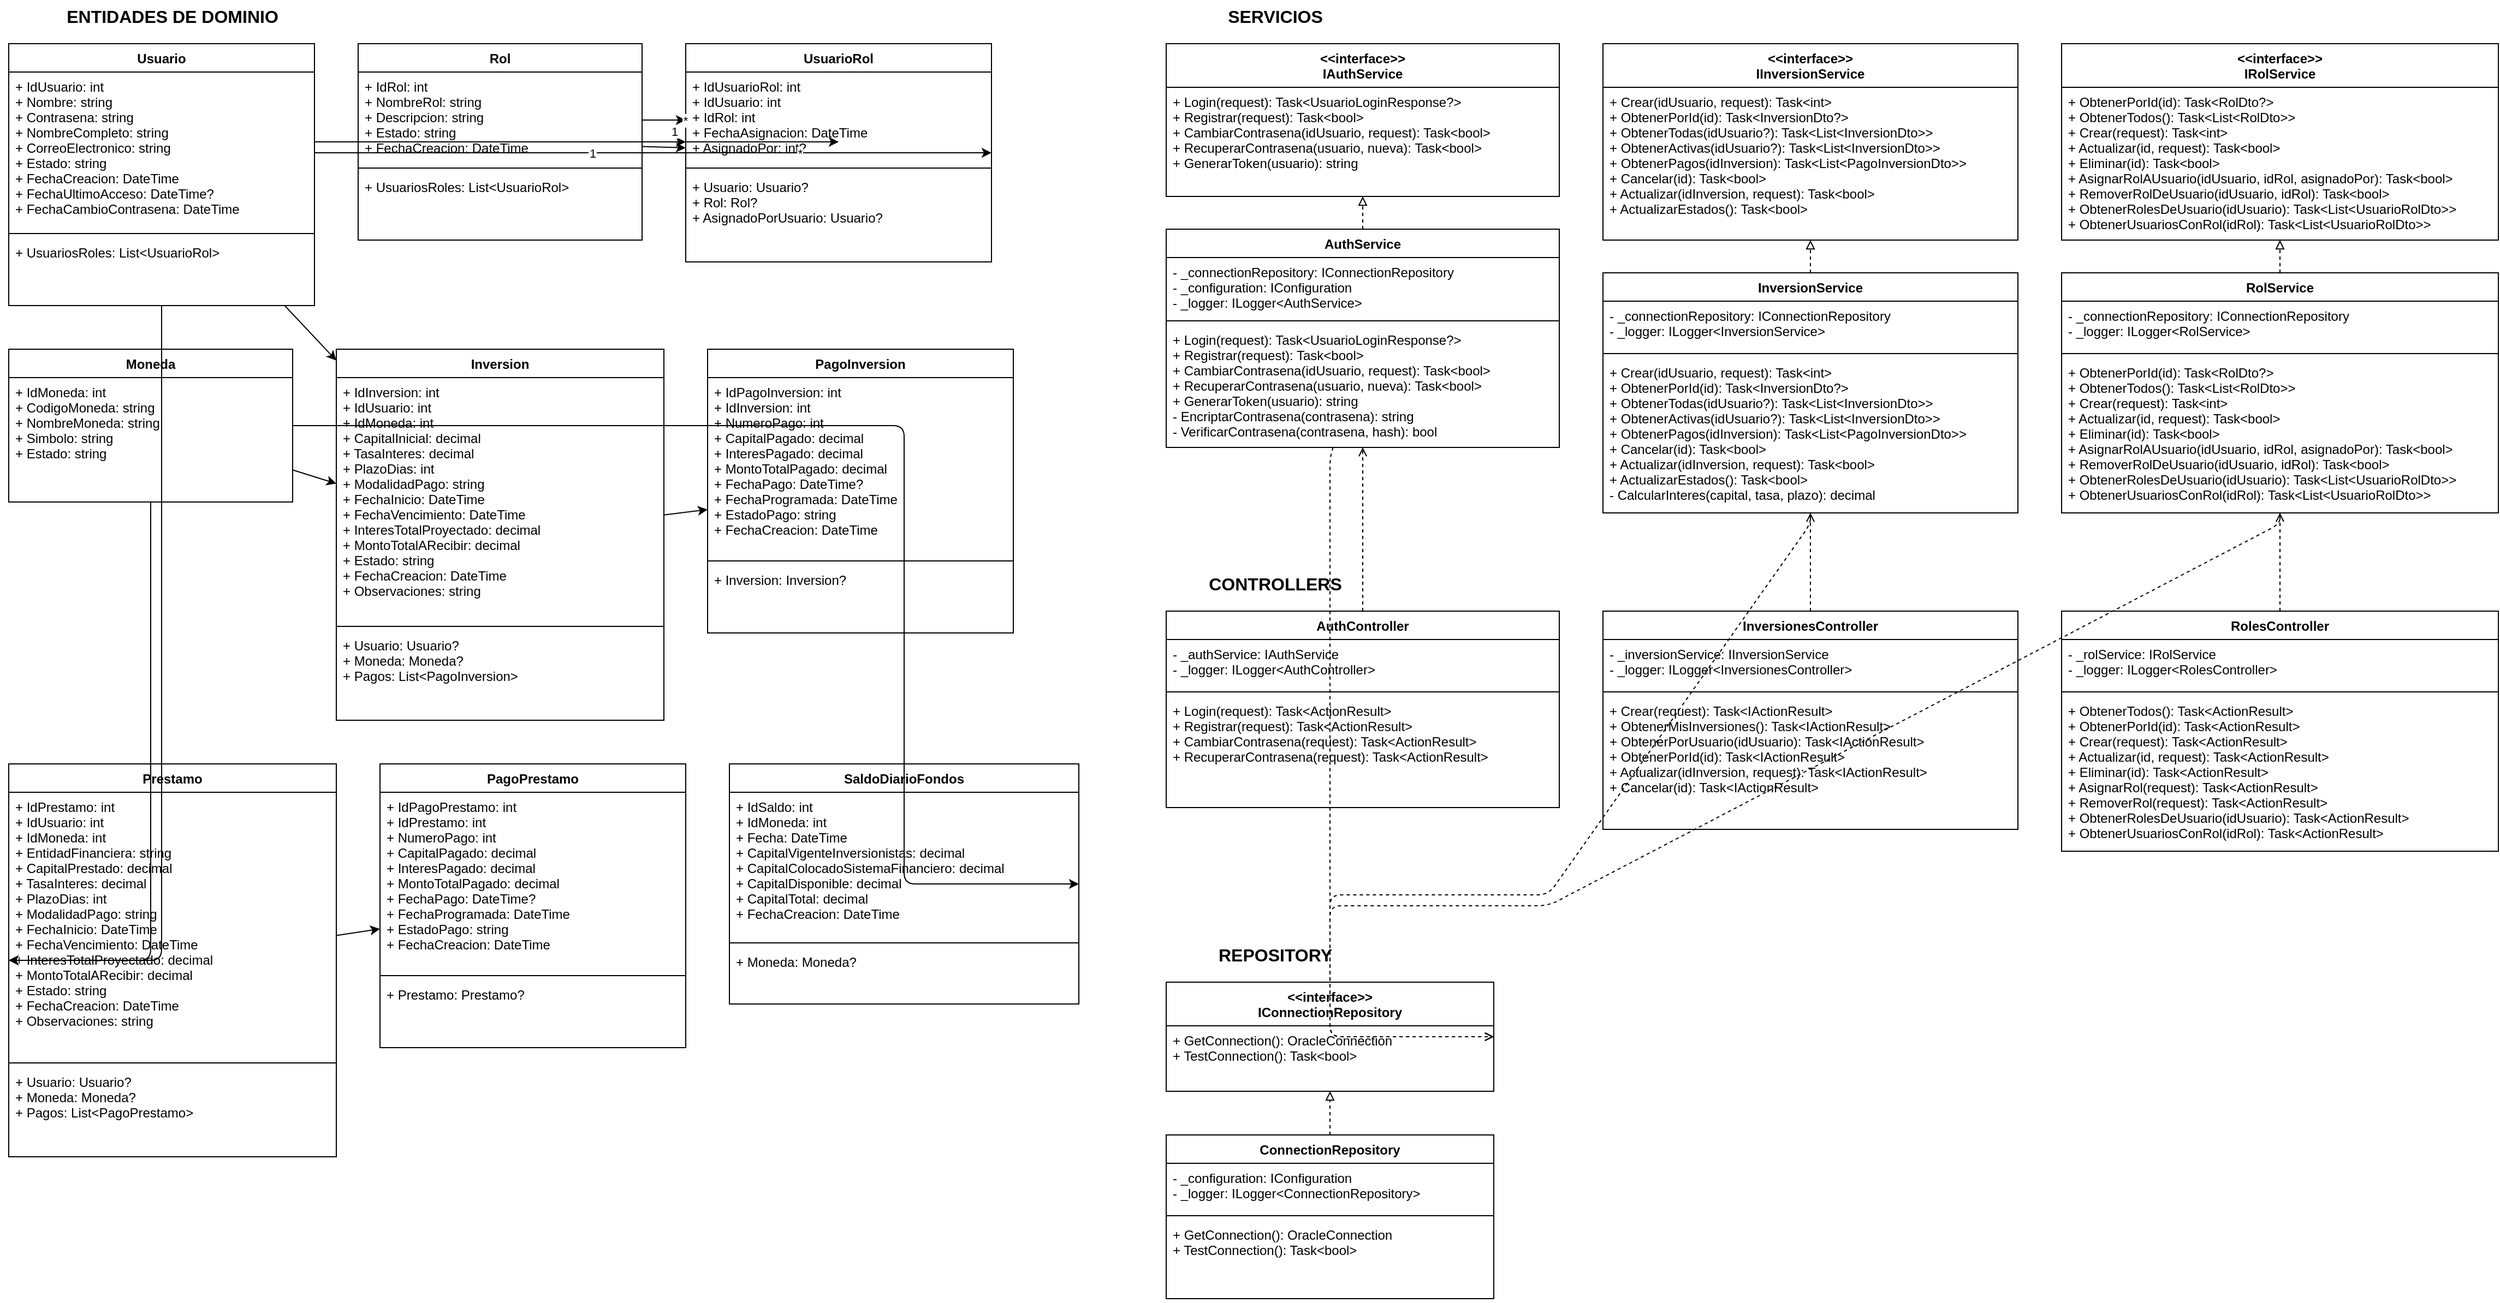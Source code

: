 <mxfile version="24.0.0">
  <diagram name="Diagrama de Clases - Backend Créditos" id="class-diagram">
    <mxGraphModel dx="2074" dy="1214" grid="1" gridSize="10" guides="1" tooltips="1" connect="1" arrows="1" fold="1" page="1" pageScale="1" pageWidth="3000" pageHeight="2000" math="0" shadow="0">
      <root>
        <mxCell id="0"/>
        <mxCell id="1" parent="0"/>

        <!-- ENTIDADES DE DOMINIO -->
        <mxCell id="entity-title" value="ENTIDADES DE DOMINIO" style="text;html=1;strokeColor=none;fillColor=none;align=center;verticalAlign=middle;whiteSpace=wrap;rounded=0;fontSize=16;fontStyle=1" vertex="1" parent="1">
          <mxGeometry x="40" y="40" width="300" height="30" as="geometry"/>
        </mxCell>

        <!-- Usuario -->
        <mxCell id="Usuario" value="Usuario" style="swimlane;fontStyle=1;align=center;verticalAlign=top;childLayout=stackLayout;horizontal=1;startSize=26;horizontalStack=0;resizeParent=1;resizeParentMax=0;resizeLast=0;collapsible=1;marginBottom=0;" vertex="1" parent="1">
          <mxGeometry x="40" y="80" width="280" height="240" as="geometry"/>
        </mxCell>
        <mxCell id="Usuario-attrs" value="+ IdUsuario: int&#xa;+ Nombre: string&#xa;+ Contrasena: string&#xa;+ NombreCompleto: string&#xa;+ CorreoElectronico: string&#xa;+ Estado: string&#xa;+ FechaCreacion: DateTime&#xa;+ FechaUltimoAcceso: DateTime?&#xa;+ FechaCambioContrasena: DateTime" style="text;strokeColor=none;fillColor=none;align=left;verticalAlign=top;spacingLeft=4;spacingRight=4;overflow=hidden;rotatable=0;points=[[0,0.5],[1,0.5]];portConstraint=eastwest;" vertex="1" parent="Usuario">
          <mxGeometry y="26" width="280" height="144" as="geometry"/>
        </mxCell>
        <mxCell id="Usuario-line" value="" style="line;strokeWidth=1;fillColor=none;align=left;verticalAlign=middle;spacingTop=-1;spacingLeft=3;spacingRight=3;rotatable=0;labelPosition=right;points=[];portConstraint=eastwest;" vertex="1" parent="Usuario">
          <mxGeometry y="170" width="280" height="8" as="geometry"/>
        </mxCell>
        <mxCell id="Usuario-nav" value="+ UsuariosRoles: List&lt;UsuarioRol&gt;" style="text;strokeColor=none;fillColor=none;align=left;verticalAlign=top;spacingLeft=4;spacingRight=4;overflow=hidden;rotatable=0;points=[[0,0.5],[1,0.5]];portConstraint=eastwest;" vertex="1" parent="Usuario">
          <mxGeometry y="178" width="280" height="62" as="geometry"/>
        </mxCell>

        <!-- Rol -->
        <mxCell id="Rol" value="Rol" style="swimlane;fontStyle=1;align=center;verticalAlign=top;childLayout=stackLayout;horizontal=1;startSize=26;horizontalStack=0;resizeParent=1;resizeParentMax=0;resizeLast=0;collapsible=1;marginBottom=0;" vertex="1" parent="1">
          <mxGeometry x="360" y="80" width="260" height="180" as="geometry"/>
        </mxCell>
        <mxCell id="Rol-attrs" value="+ IdRol: int&#xa;+ NombreRol: string&#xa;+ Descripcion: string&#xa;+ Estado: string&#xa;+ FechaCreacion: DateTime" style="text;strokeColor=none;fillColor=none;align=left;verticalAlign=top;spacingLeft=4;spacingRight=4;overflow=hidden;rotatable=0;points=[[0,0.5],[1,0.5]];portConstraint=eastwest;" vertex="1" parent="Rol">
          <mxGeometry y="26" width="260" height="84" as="geometry"/>
        </mxCell>
        <mxCell id="Rol-line" value="" style="line;strokeWidth=1;fillColor=none;align=left;verticalAlign=middle;spacingTop=-1;spacingLeft=3;spacingRight=3;rotatable=0;labelPosition=right;points=[];portConstraint=eastwest;" vertex="1" parent="Rol">
          <mxGeometry y="110" width="260" height="8" as="geometry"/>
        </mxCell>
        <mxCell id="Rol-nav" value="+ UsuariosRoles: List&lt;UsuarioRol&gt;" style="text;strokeColor=none;fillColor=none;align=left;verticalAlign=top;spacingLeft=4;spacingRight=4;overflow=hidden;rotatable=0;points=[[0,0.5],[1,0.5]];portConstraint=eastwest;" vertex="1" parent="Rol">
          <mxGeometry y="118" width="260" height="62" as="geometry"/>
        </mxCell>

        <!-- UsuarioRol -->
        <mxCell id="UsuarioRol" value="UsuarioRol" style="swimlane;fontStyle=1;align=center;verticalAlign=top;childLayout=stackLayout;horizontal=1;startSize=26;horizontalStack=0;resizeParent=1;resizeParentMax=0;resizeLast=0;collapsible=1;marginBottom=0;" vertex="1" parent="1">
          <mxGeometry x="660" y="80" width="280" height="200" as="geometry"/>
        </mxCell>
        <mxCell id="UsuarioRol-attrs" value="+ IdUsuarioRol: int&#xa;+ IdUsuario: int&#xa;+ IdRol: int&#xa;+ FechaAsignacion: DateTime&#xa;+ AsignadoPor: int?" style="text;strokeColor=none;fillColor=none;align=left;verticalAlign=top;spacingLeft=4;spacingRight=4;overflow=hidden;rotatable=0;points=[[0,0.5],[1,0.5]];portConstraint=eastwest;" vertex="1" parent="UsuarioRol">
          <mxGeometry y="26" width="280" height="84" as="geometry"/>
        </mxCell>
        <mxCell id="UsuarioRol-line" value="" style="line;strokeWidth=1;fillColor=none;align=left;verticalAlign=middle;spacingTop=-1;spacingLeft=3;spacingRight=3;rotatable=0;labelPosition=right;points=[];portConstraint=eastwest;" vertex="1" parent="UsuarioRol">
          <mxGeometry y="110" width="280" height="8" as="geometry"/>
        </mxCell>
        <mxCell id="UsuarioRol-nav" value="+ Usuario: Usuario?&#xa;+ Rol: Rol?&#xa;+ AsignadoPorUsuario: Usuario?" style="text;strokeColor=none;fillColor=none;align=left;verticalAlign=top;spacingLeft=4;spacingRight=4;overflow=hidden;rotatable=0;points=[[0,0.5],[1,0.5]];portConstraint=eastwest;" vertex="1" parent="UsuarioRol">
          <mxGeometry y="118" width="280" height="82" as="geometry"/>
        </mxCell>

        <!-- Moneda -->
        <mxCell id="Moneda" value="Moneda" style="swimlane;fontStyle=1;align=center;verticalAlign=top;childLayout=stackLayout;horizontal=1;startSize=26;horizontalStack=0;resizeParent=1;resizeParentMax=0;resizeLast=0;collapsible=1;marginBottom=0;" vertex="1" parent="1">
          <mxGeometry x="40" y="360" width="260" height="140" as="geometry"/>
        </mxCell>
        <mxCell id="Moneda-attrs" value="+ IdMoneda: int&#xa;+ CodigoMoneda: string&#xa;+ NombreMoneda: string&#xa;+ Simbolo: string&#xa;+ Estado: string" style="text;strokeColor=none;fillColor=none;align=left;verticalAlign=top;spacingLeft=4;spacingRight=4;overflow=hidden;rotatable=0;points=[[0,0.5],[1,0.5]];portConstraint=eastwest;" vertex="1" parent="Moneda">
          <mxGeometry y="26" width="260" height="114" as="geometry"/>
        </mxCell>

        <!-- Inversion -->
        <mxCell id="Inversion" value="Inversion" style="swimlane;fontStyle=1;align=center;verticalAlign=top;childLayout=stackLayout;horizontal=1;startSize=26;horizontalStack=0;resizeParent=1;resizeParentMax=0;resizeLast=0;collapsible=1;marginBottom=0;" vertex="1" parent="1">
          <mxGeometry x="340" y="360" width="300" height="340" as="geometry"/>
        </mxCell>
        <mxCell id="Inversion-attrs" value="+ IdInversion: int&#xa;+ IdUsuario: int&#xa;+ IdMoneda: int&#xa;+ CapitalInicial: decimal&#xa;+ TasaInteres: decimal&#xa;+ PlazoDias: int&#xa;+ ModalidadPago: string&#xa;+ FechaInicio: DateTime&#xa;+ FechaVencimiento: DateTime&#xa;+ InteresTotalProyectado: decimal&#xa;+ MontoTotalARecibir: decimal&#xa;+ Estado: string&#xa;+ FechaCreacion: DateTime&#xa;+ Observaciones: string" style="text;strokeColor=none;fillColor=none;align=left;verticalAlign=top;spacingLeft=4;spacingRight=4;overflow=hidden;rotatable=0;points=[[0,0.5],[1,0.5]];portConstraint=eastwest;" vertex="1" parent="Inversion">
          <mxGeometry y="26" width="300" height="224" as="geometry"/>
        </mxCell>
        <mxCell id="Inversion-line" value="" style="line;strokeWidth=1;fillColor=none;align=left;verticalAlign=middle;spacingTop=-1;spacingLeft=3;spacingRight=3;rotatable=0;labelPosition=right;points=[];portConstraint=eastwest;" vertex="1" parent="Inversion">
          <mxGeometry y="250" width="300" height="8" as="geometry"/>
        </mxCell>
        <mxCell id="Inversion-nav" value="+ Usuario: Usuario?&#xa;+ Moneda: Moneda?&#xa;+ Pagos: List&lt;PagoInversion&gt;" style="text;strokeColor=none;fillColor=none;align=left;verticalAlign=top;spacingLeft=4;spacingRight=4;overflow=hidden;rotatable=0;points=[[0,0.5],[1,0.5]];portConstraint=eastwest;" vertex="1" parent="Inversion">
          <mxGeometry y="258" width="300" height="82" as="geometry"/>
        </mxCell>

        <!-- PagoInversion -->
        <mxCell id="PagoInversion" value="PagoInversion" style="swimlane;fontStyle=1;align=center;verticalAlign=top;childLayout=stackLayout;horizontal=1;startSize=26;horizontalStack=0;resizeParent=1;resizeParentMax=0;resizeLast=0;collapsible=1;marginBottom=0;" vertex="1" parent="1">
          <mxGeometry x="680" y="360" width="280" height="260" as="geometry"/>
        </mxCell>
        <mxCell id="PagoInversion-attrs" value="+ IdPagoInversion: int&#xa;+ IdInversion: int&#xa;+ NumeroPago: int&#xa;+ CapitalPagado: decimal&#xa;+ InteresPagado: decimal&#xa;+ MontoTotalPagado: decimal&#xa;+ FechaPago: DateTime?&#xa;+ FechaProgramada: DateTime&#xa;+ EstadoPago: string&#xa;+ FechaCreacion: DateTime" style="text;strokeColor=none;fillColor=none;align=left;verticalAlign=top;spacingLeft=4;spacingRight=4;overflow=hidden;rotatable=0;points=[[0,0.5],[1,0.5]];portConstraint=eastwest;" vertex="1" parent="PagoInversion">
          <mxGeometry y="26" width="280" height="164" as="geometry"/>
        </mxCell>
        <mxCell id="PagoInversion-line" value="" style="line;strokeWidth=1;fillColor=none;align=left;verticalAlign=middle;spacingTop=-1;spacingLeft=3;spacingRight=3;rotatable=0;labelPosition=right;points=[];portConstraint=eastwest;" vertex="1" parent="PagoInversion">
          <mxGeometry y="190" width="280" height="8" as="geometry"/>
        </mxCell>
        <mxCell id="PagoInversion-nav" value="+ Inversion: Inversion?" style="text;strokeColor=none;fillColor=none;align=left;verticalAlign=top;spacingLeft=4;spacingRight=4;overflow=hidden;rotatable=0;points=[[0,0.5],[1,0.5]];portConstraint=eastwest;" vertex="1" parent="PagoInversion">
          <mxGeometry y="198" width="280" height="62" as="geometry"/>
        </mxCell>

        <!-- Prestamo -->
        <mxCell id="Prestamo" value="Prestamo" style="swimlane;fontStyle=1;align=center;verticalAlign=top;childLayout=stackLayout;horizontal=1;startSize=26;horizontalStack=0;resizeParent=1;resizeParentMax=0;resizeLast=0;collapsible=1;marginBottom=0;" vertex="1" parent="1">
          <mxGeometry x="40" y="740" width="300" height="360" as="geometry"/>
        </mxCell>
        <mxCell id="Prestamo-attrs" value="+ IdPrestamo: int&#xa;+ IdUsuario: int&#xa;+ IdMoneda: int&#xa;+ EntidadFinanciera: string&#xa;+ CapitalPrestado: decimal&#xa;+ TasaInteres: decimal&#xa;+ PlazoDias: int&#xa;+ ModalidadPago: string&#xa;+ FechaInicio: DateTime&#xa;+ FechaVencimiento: DateTime&#xa;+ InteresTotalProyectado: decimal&#xa;+ MontoTotalARecibir: decimal&#xa;+ Estado: string&#xa;+ FechaCreacion: DateTime&#xa;+ Observaciones: string" style="text;strokeColor=none;fillColor=none;align=left;verticalAlign=top;spacingLeft=4;spacingRight=4;overflow=hidden;rotatable=0;points=[[0,0.5],[1,0.5]];portConstraint=eastwest;" vertex="1" parent="Prestamo">
          <mxGeometry y="26" width="300" height="244" as="geometry"/>
        </mxCell>
        <mxCell id="Prestamo-line" value="" style="line;strokeWidth=1;fillColor=none;align=left;verticalAlign=middle;spacingTop=-1;spacingLeft=3;spacingRight=3;rotatable=0;labelPosition=right;points=[];portConstraint=eastwest;" vertex="1" parent="Prestamo">
          <mxGeometry y="270" width="300" height="8" as="geometry"/>
        </mxCell>
        <mxCell id="Prestamo-nav" value="+ Usuario: Usuario?&#xa;+ Moneda: Moneda?&#xa;+ Pagos: List&lt;PagoPrestamo&gt;" style="text;strokeColor=none;fillColor=none;align=left;verticalAlign=top;spacingLeft=4;spacingRight=4;overflow=hidden;rotatable=0;points=[[0,0.5],[1,0.5]];portConstraint=eastwest;" vertex="1" parent="Prestamo">
          <mxGeometry y="278" width="300" height="82" as="geometry"/>
        </mxCell>

        <!-- PagoPrestamo -->
        <mxCell id="PagoPrestamo" value="PagoPrestamo" style="swimlane;fontStyle=1;align=center;verticalAlign=top;childLayout=stackLayout;horizontal=1;startSize=26;horizontalStack=0;resizeParent=1;resizeParentMax=0;resizeLast=0;collapsible=1;marginBottom=0;" vertex="1" parent="1">
          <mxGeometry x="380" y="740" width="280" height="260" as="geometry"/>
        </mxCell>
        <mxCell id="PagoPrestamo-attrs" value="+ IdPagoPrestamo: int&#xa;+ IdPrestamo: int&#xa;+ NumeroPago: int&#xa;+ CapitalPagado: decimal&#xa;+ InteresPagado: decimal&#xa;+ MontoTotalPagado: decimal&#xa;+ FechaPago: DateTime?&#xa;+ FechaProgramada: DateTime&#xa;+ EstadoPago: string&#xa;+ FechaCreacion: DateTime" style="text;strokeColor=none;fillColor=none;align=left;verticalAlign=top;spacingLeft=4;spacingRight=4;overflow=hidden;rotatable=0;points=[[0,0.5],[1,0.5]];portConstraint=eastwest;" vertex="1" parent="PagoPrestamo">
          <mxGeometry y="26" width="280" height="164" as="geometry"/>
        </mxCell>
        <mxCell id="PagoPrestamo-line" value="" style="line;strokeWidth=1;fillColor=none;align=left;verticalAlign=middle;spacingTop=-1;spacingLeft=3;spacingRight=3;rotatable=0;labelPosition=right;points=[];portConstraint=eastwest;" vertex="1" parent="PagoPrestamo">
          <mxGeometry y="190" width="280" height="8" as="geometry"/>
        </mxCell>
        <mxCell id="PagoPrestamo-nav" value="+ Prestamo: Prestamo?" style="text;strokeColor=none;fillColor=none;align=left;verticalAlign=top;spacingLeft=4;spacingRight=4;overflow=hidden;rotatable=0;points=[[0,0.5],[1,0.5]];portConstraint=eastwest;" vertex="1" parent="PagoPrestamo">
          <mxGeometry y="198" width="280" height="62" as="geometry"/>
        </mxCell>

        <!-- SaldoDiarioFondos -->
        <mxCell id="SaldoDiarioFondos" value="SaldoDiarioFondos" style="swimlane;fontStyle=1;align=center;verticalAlign=top;childLayout=stackLayout;horizontal=1;startSize=26;horizontalStack=0;resizeParent=1;resizeParentMax=0;resizeLast=0;collapsible=1;marginBottom=0;" vertex="1" parent="1">
          <mxGeometry x="700" y="740" width="320" height="220" as="geometry"/>
        </mxCell>
        <mxCell id="SaldoDiarioFondos-attrs" value="+ IdSaldo: int&#xa;+ IdMoneda: int&#xa;+ Fecha: DateTime&#xa;+ CapitalVigenteInversionistas: decimal&#xa;+ CapitalColocadoSistemaFinanciero: decimal&#xa;+ CapitalDisponible: decimal&#xa;+ CapitalTotal: decimal&#xa;+ FechaCreacion: DateTime" style="text;strokeColor=none;fillColor=none;align=left;verticalAlign=top;spacingLeft=4;spacingRight=4;overflow=hidden;rotatable=0;points=[[0,0.5],[1,0.5]];portConstraint=eastwest;" vertex="1" parent="SaldoDiarioFondos">
          <mxGeometry y="26" width="320" height="134" as="geometry"/>
        </mxCell>
        <mxCell id="SaldoDiarioFondos-line" value="" style="line;strokeWidth=1;fillColor=none;align=left;verticalAlign=middle;spacingTop=-1;spacingLeft=3;spacingRight=3;rotatable=0;labelPosition=right;points=[];portConstraint=eastwest;" vertex="1" parent="SaldoDiarioFondos">
          <mxGeometry y="160" width="320" height="8" as="geometry"/>
        </mxCell>
        <mxCell id="SaldoDiarioFondos-nav" value="+ Moneda: Moneda?" style="text;strokeColor=none;fillColor=none;align=left;verticalAlign=top;spacingLeft=4;spacingRight=4;overflow=hidden;rotatable=0;points=[[0,0.5],[1,0.5]];portConstraint=eastwest;" vertex="1" parent="SaldoDiarioFondos">
          <mxGeometry y="168" width="320" height="52" as="geometry"/>
        </mxCell>

        <!-- SERVICIOS -->
        <mxCell id="services-title" value="SERVICIOS" style="text;html=1;strokeColor=none;fillColor=none;align=center;verticalAlign=middle;whiteSpace=wrap;rounded=0;fontSize=16;fontStyle=1" vertex="1" parent="1">
          <mxGeometry x="1100" y="40" width="200" height="30" as="geometry"/>
        </mxCell>

        <!-- IAuthService -->
        <mxCell id="IAuthService" value="&lt;&lt;interface&gt;&gt;&#xa;IAuthService" style="swimlane;fontStyle=1;align=center;verticalAlign=top;childLayout=stackLayout;horizontal=1;startSize=40;horizontalStack=0;resizeParent=1;resizeParentMax=0;resizeLast=0;collapsible=1;marginBottom=0;" vertex="1" parent="1">
          <mxGeometry x="1100" y="80" width="360" height="140" as="geometry"/>
        </mxCell>
        <mxCell id="IAuthService-methods" value="+ Login(request): Task&lt;UsuarioLoginResponse?&gt;&#xa;+ Registrar(request): Task&lt;bool&gt;&#xa;+ CambiarContrasena(idUsuario, request): Task&lt;bool&gt;&#xa;+ RecuperarContrasena(usuario, nueva): Task&lt;bool&gt;&#xa;+ GenerarToken(usuario): string" style="text;strokeColor=none;fillColor=none;align=left;verticalAlign=top;spacingLeft=4;spacingRight=4;overflow=hidden;rotatable=0;points=[[0,0.5],[1,0.5]];portConstraint=eastwest;" vertex="1" parent="IAuthService">
          <mxGeometry y="40" width="360" height="100" as="geometry"/>
        </mxCell>

        <!-- AuthService -->
        <mxCell id="AuthService" value="AuthService" style="swimlane;fontStyle=1;align=center;verticalAlign=top;childLayout=stackLayout;horizontal=1;startSize=26;horizontalStack=0;resizeParent=1;resizeParentMax=0;resizeLast=0;collapsible=1;marginBottom=0;" vertex="1" parent="1">
          <mxGeometry x="1100" y="250" width="360" height="200" as="geometry"/>
        </mxCell>
        <mxCell id="AuthService-fields" value="- _connectionRepository: IConnectionRepository&#xa;- _configuration: IConfiguration&#xa;- _logger: ILogger&lt;AuthService&gt;" style="text;strokeColor=none;fillColor=none;align=left;verticalAlign=top;spacingLeft=4;spacingRight=4;overflow=hidden;rotatable=0;points=[[0,0.5],[1,0.5]];portConstraint=eastwest;" vertex="1" parent="AuthService">
          <mxGeometry y="26" width="360" height="54" as="geometry"/>
        </mxCell>
        <mxCell id="AuthService-line" value="" style="line;strokeWidth=1;fillColor=none;align=left;verticalAlign=middle;spacingTop=-1;spacingLeft=3;spacingRight=3;rotatable=0;labelPosition=right;points=[];portConstraint=eastwest;" vertex="1" parent="AuthService">
          <mxGeometry y="80" width="360" height="8" as="geometry"/>
        </mxCell>
        <mxCell id="AuthService-methods" value="+ Login(request): Task&lt;UsuarioLoginResponse?&gt;&#xa;+ Registrar(request): Task&lt;bool&gt;&#xa;+ CambiarContrasena(idUsuario, request): Task&lt;bool&gt;&#xa;+ RecuperarContrasena(usuario, nueva): Task&lt;bool&gt;&#xa;+ GenerarToken(usuario): string&#xa;- EncriptarContrasena(contrasena): string&#xa;- VerificarContrasena(contrasena, hash): bool" style="text;strokeColor=none;fillColor=none;align=left;verticalAlign=top;spacingLeft=4;spacingRight=4;overflow=hidden;rotatable=0;points=[[0,0.5],[1,0.5]];portConstraint=eastwest;" vertex="1" parent="AuthService">
          <mxGeometry y="88" width="360" height="112" as="geometry"/>
        </mxCell>

        <!-- IInversionService -->
        <mxCell id="IInversionService" value="&lt;&lt;interface&gt;&gt;&#xa;IInversionService" style="swimlane;fontStyle=1;align=center;verticalAlign=top;childLayout=stackLayout;horizontal=1;startSize=40;horizontalStack=0;resizeParent=1;resizeParentMax=0;resizeLast=0;collapsible=1;marginBottom=0;" vertex="1" parent="1">
          <mxGeometry x="1500" y="80" width="380" height="180" as="geometry"/>
        </mxCell>
        <mxCell id="IInversionService-methods" value="+ Crear(idUsuario, request): Task&lt;int&gt;&#xa;+ ObtenerPorId(id): Task&lt;InversionDto?&gt;&#xa;+ ObtenerTodas(idUsuario?): Task&lt;List&lt;InversionDto&gt;&gt;&#xa;+ ObtenerActivas(idUsuario?): Task&lt;List&lt;InversionDto&gt;&gt;&#xa;+ ObtenerPagos(idInversion): Task&lt;List&lt;PagoInversionDto&gt;&gt;&#xa;+ Cancelar(id): Task&lt;bool&gt;&#xa;+ Actualizar(idInversion, request): Task&lt;bool&gt;&#xa;+ ActualizarEstados(): Task&lt;bool&gt;" style="text;strokeColor=none;fillColor=none;align=left;verticalAlign=top;spacingLeft=4;spacingRight=4;overflow=hidden;rotatable=0;points=[[0,0.5],[1,0.5]];portConstraint=eastwest;" vertex="1" parent="IInversionService">
          <mxGeometry y="40" width="380" height="140" as="geometry"/>
        </mxCell>

        <!-- InversionService -->
        <mxCell id="InversionService" value="InversionService" style="swimlane;fontStyle=1;align=center;verticalAlign=top;childLayout=stackLayout;horizontal=1;startSize=26;horizontalStack=0;resizeParent=1;resizeParentMax=0;resizeLast=0;collapsible=1;marginBottom=0;" vertex="1" parent="1">
          <mxGeometry x="1500" y="290" width="380" height="220" as="geometry"/>
        </mxCell>
        <mxCell id="InversionService-fields" value="- _connectionRepository: IConnectionRepository&#xa;- _logger: ILogger&lt;InversionService&gt;" style="text;strokeColor=none;fillColor=none;align=left;verticalAlign=top;spacingLeft=4;spacingRight=4;overflow=hidden;rotatable=0;points=[[0,0.5],[1,0.5]];portConstraint=eastwest;" vertex="1" parent="InversionService">
          <mxGeometry y="26" width="380" height="44" as="geometry"/>
        </mxCell>
        <mxCell id="InversionService-line" value="" style="line;strokeWidth=1;fillColor=none;align=left;verticalAlign=middle;spacingTop=-1;spacingLeft=3;spacingRight=3;rotatable=0;labelPosition=right;points=[];portConstraint=eastwest;" vertex="1" parent="InversionService">
          <mxGeometry y="70" width="380" height="8" as="geometry"/>
        </mxCell>
        <mxCell id="InversionService-methods" value="+ Crear(idUsuario, request): Task&lt;int&gt;&#xa;+ ObtenerPorId(id): Task&lt;InversionDto?&gt;&#xa;+ ObtenerTodas(idUsuario?): Task&lt;List&lt;InversionDto&gt;&gt;&#xa;+ ObtenerActivas(idUsuario?): Task&lt;List&lt;InversionDto&gt;&gt;&#xa;+ ObtenerPagos(idInversion): Task&lt;List&lt;PagoInversionDto&gt;&gt;&#xa;+ Cancelar(id): Task&lt;bool&gt;&#xa;+ Actualizar(idInversion, request): Task&lt;bool&gt;&#xa;+ ActualizarEstados(): Task&lt;bool&gt;&#xa;- CalcularInteres(capital, tasa, plazo): decimal" style="text;strokeColor=none;fillColor=none;align=left;verticalAlign=top;spacingLeft=4;spacingRight=4;overflow=hidden;rotatable=0;points=[[0,0.5],[1,0.5]];portConstraint=eastwest;" vertex="1" parent="InversionService">
          <mxGeometry y="78" width="380" height="142" as="geometry"/>
        </mxCell>

        <!-- IRolService -->
        <mxCell id="IRolService" value="&lt;&lt;interface&gt;&gt;&#xa;IRolService" style="swimlane;fontStyle=1;align=center;verticalAlign=top;childLayout=stackLayout;horizontal=1;startSize=40;horizontalStack=0;resizeParent=1;resizeParentMax=0;resizeLast=0;collapsible=1;marginBottom=0;" vertex="1" parent="1">
          <mxGeometry x="1920" y="80" width="400" height="180" as="geometry"/>
        </mxCell>
        <mxCell id="IRolService-methods" value="+ ObtenerPorId(id): Task&lt;RolDto?&gt;&#xa;+ ObtenerTodos(): Task&lt;List&lt;RolDto&gt;&gt;&#xa;+ Crear(request): Task&lt;int&gt;&#xa;+ Actualizar(id, request): Task&lt;bool&gt;&#xa;+ Eliminar(id): Task&lt;bool&gt;&#xa;+ AsignarRolAUsuario(idUsuario, idRol, asignadoPor): Task&lt;bool&gt;&#xa;+ RemoverRolDeUsuario(idUsuario, idRol): Task&lt;bool&gt;&#xa;+ ObtenerRolesDeUsuario(idUsuario): Task&lt;List&lt;UsuarioRolDto&gt;&gt;&#xa;+ ObtenerUsuariosConRol(idRol): Task&lt;List&lt;UsuarioRolDto&gt;&gt;" style="text;strokeColor=none;fillColor=none;align=left;verticalAlign=top;spacingLeft=4;spacingRight=4;overflow=hidden;rotatable=0;points=[[0,0.5],[1,0.5]];portConstraint=eastwest;" vertex="1" parent="IRolService">
          <mxGeometry y="40" width="400" height="140" as="geometry"/>
        </mxCell>

        <!-- RolService -->
        <mxCell id="RolService" value="RolService" style="swimlane;fontStyle=1;align=center;verticalAlign=top;childLayout=stackLayout;horizontal=1;startSize=26;horizontalStack=0;resizeParent=1;resizeParentMax=0;resizeLast=0;collapsible=1;marginBottom=0;" vertex="1" parent="1">
          <mxGeometry x="1920" y="290" width="400" height="220" as="geometry"/>
        </mxCell>
        <mxCell id="RolService-fields" value="- _connectionRepository: IConnectionRepository&#xa;- _logger: ILogger&lt;RolService&gt;" style="text;strokeColor=none;fillColor=none;align=left;verticalAlign=top;spacingLeft=4;spacingRight=4;overflow=hidden;rotatable=0;points=[[0,0.5],[1,0.5]];portConstraint=eastwest;" vertex="1" parent="RolService">
          <mxGeometry y="26" width="400" height="44" as="geometry"/>
        </mxCell>
        <mxCell id="RolService-line" value="" style="line;strokeWidth=1;fillColor=none;align=left;verticalAlign=middle;spacingTop=-1;spacingLeft=3;spacingRight=3;rotatable=0;labelPosition=right;points=[];portConstraint=eastwest;" vertex="1" parent="RolService">
          <mxGeometry y="70" width="400" height="8" as="geometry"/>
        </mxCell>
        <mxCell id="RolService-methods" value="+ ObtenerPorId(id): Task&lt;RolDto?&gt;&#xa;+ ObtenerTodos(): Task&lt;List&lt;RolDto&gt;&gt;&#xa;+ Crear(request): Task&lt;int&gt;&#xa;+ Actualizar(id, request): Task&lt;bool&gt;&#xa;+ Eliminar(id): Task&lt;bool&gt;&#xa;+ AsignarRolAUsuario(idUsuario, idRol, asignadoPor): Task&lt;bool&gt;&#xa;+ RemoverRolDeUsuario(idUsuario, idRol): Task&lt;bool&gt;&#xa;+ ObtenerRolesDeUsuario(idUsuario): Task&lt;List&lt;UsuarioRolDto&gt;&gt;&#xa;+ ObtenerUsuariosConRol(idRol): Task&lt;List&lt;UsuarioRolDto&gt;&gt;" style="text;strokeColor=none;fillColor=none;align=left;verticalAlign=top;spacingLeft=4;spacingRight=4;overflow=hidden;rotatable=0;points=[[0,0.5],[1,0.5]];portConstraint=eastwest;" vertex="1" parent="RolService">
          <mxGeometry y="78" width="400" height="142" as="geometry"/>
        </mxCell>

        <!-- CONTROLLERS -->
        <mxCell id="controllers-title" value="CONTROLLERS" style="text;html=1;strokeColor=none;fillColor=none;align=center;verticalAlign=middle;whiteSpace=wrap;rounded=0;fontSize=16;fontStyle=1" vertex="1" parent="1">
          <mxGeometry x="1100" y="560" width="200" height="30" as="geometry"/>
        </mxCell>

        <!-- AuthController -->
        <mxCell id="AuthController" value="AuthController" style="swimlane;fontStyle=1;align=center;verticalAlign=top;childLayout=stackLayout;horizontal=1;startSize=26;horizontalStack=0;resizeParent=1;resizeParentMax=0;resizeLast=0;collapsible=1;marginBottom=0;" vertex="1" parent="1">
          <mxGeometry x="1100" y="600" width="360" height="180" as="geometry"/>
        </mxCell>
        <mxCell id="AuthController-fields" value="- _authService: IAuthService&#xa;- _logger: ILogger&lt;AuthController&gt;" style="text;strokeColor=none;fillColor=none;align=left;verticalAlign=top;spacingLeft=4;spacingRight=4;overflow=hidden;rotatable=0;points=[[0,0.5],[1,0.5]];portConstraint=eastwest;" vertex="1" parent="AuthController">
          <mxGeometry y="26" width="360" height="44" as="geometry"/>
        </mxCell>
        <mxCell id="AuthController-line" value="" style="line;strokeWidth=1;fillColor=none;align=left;verticalAlign=middle;spacingTop=-1;spacingLeft=3;spacingRight=3;rotatable=0;labelPosition=right;points=[];portConstraint=eastwest;" vertex="1" parent="AuthController">
          <mxGeometry y="70" width="360" height="8" as="geometry"/>
        </mxCell>
        <mxCell id="AuthController-methods" value="+ Login(request): Task&lt;ActionResult&gt;&#xa;+ Registrar(request): Task&lt;ActionResult&gt;&#xa;+ CambiarContrasena(request): Task&lt;ActionResult&gt;&#xa;+ RecuperarContrasena(request): Task&lt;ActionResult&gt;" style="text;strokeColor=none;fillColor=none;align=left;verticalAlign=top;spacingLeft=4;spacingRight=4;overflow=hidden;rotatable=0;points=[[0,0.5],[1,0.5]];portConstraint=eastwest;" vertex="1" parent="AuthController">
          <mxGeometry y="78" width="360" height="102" as="geometry"/>
        </mxCell>

        <!-- InversionesController -->
        <mxCell id="InversionesController" value="InversionesController" style="swimlane;fontStyle=1;align=center;verticalAlign=top;childLayout=stackLayout;horizontal=1;startSize=26;horizontalStack=0;resizeParent=1;resizeParentMax=0;resizeLast=0;collapsible=1;marginBottom=0;" vertex="1" parent="1">
          <mxGeometry x="1500" y="600" width="380" height="200" as="geometry"/>
        </mxCell>
        <mxCell id="InversionesController-fields" value="- _inversionService: IInversionService&#xa;- _logger: ILogger&lt;InversionesController&gt;" style="text;strokeColor=none;fillColor=none;align=left;verticalAlign=top;spacingLeft=4;spacingRight=4;overflow=hidden;rotatable=0;points=[[0,0.5],[1,0.5]];portConstraint=eastwest;" vertex="1" parent="InversionesController">
          <mxGeometry y="26" width="380" height="44" as="geometry"/>
        </mxCell>
        <mxCell id="InversionesController-line" value="" style="line;strokeWidth=1;fillColor=none;align=left;verticalAlign=middle;spacingTop=-1;spacingLeft=3;spacingRight=3;rotatable=0;labelPosition=right;points=[];portConstraint=eastwest;" vertex="1" parent="InversionesController">
          <mxGeometry y="70" width="380" height="8" as="geometry"/>
        </mxCell>
        <mxCell id="InversionesController-methods" value="+ Crear(request): Task&lt;IActionResult&gt;&#xa;+ ObtenerMisInversiones(): Task&lt;IActionResult&gt;&#xa;+ ObtenerPorUsuario(idUsuario): Task&lt;IActionResult&gt;&#xa;+ ObtenerPorId(id): Task&lt;IActionResult&gt;&#xa;+ Actualizar(idInversion, request): Task&lt;IActionResult&gt;&#xa;+ Cancelar(id): Task&lt;IActionResult&gt;" style="text;strokeColor=none;fillColor=none;align=left;verticalAlign=top;spacingLeft=4;spacingRight=4;overflow=hidden;rotatable=0;points=[[0,0.5],[1,0.5]];portConstraint=eastwest;" vertex="1" parent="InversionesController">
          <mxGeometry y="78" width="380" height="122" as="geometry"/>
        </mxCell>

        <!-- RolesController -->
        <mxCell id="RolesController" value="RolesController" style="swimlane;fontStyle=1;align=center;verticalAlign=top;childLayout=stackLayout;horizontal=1;startSize=26;horizontalStack=0;resizeParent=1;resizeParentMax=0;resizeLast=0;collapsible=1;marginBottom=0;" vertex="1" parent="1">
          <mxGeometry x="1920" y="600" width="400" height="220" as="geometry"/>
        </mxCell>
        <mxCell id="RolesController-fields" value="- _rolService: IRolService&#xa;- _logger: ILogger&lt;RolesController&gt;" style="text;strokeColor=none;fillColor=none;align=left;verticalAlign=top;spacingLeft=4;spacingRight=4;overflow=hidden;rotatable=0;points=[[0,0.5],[1,0.5]];portConstraint=eastwest;" vertex="1" parent="RolesController">
          <mxGeometry y="26" width="400" height="44" as="geometry"/>
        </mxCell>
        <mxCell id="RolesController-line" value="" style="line;strokeWidth=1;fillColor=none;align=left;verticalAlign=middle;spacingTop=-1;spacingLeft=3;spacingRight=3;rotatable=0;labelPosition=right;points=[];portConstraint=eastwest;" vertex="1" parent="RolesController">
          <mxGeometry y="70" width="400" height="8" as="geometry"/>
        </mxCell>
        <mxCell id="RolesController-methods" value="+ ObtenerTodos(): Task&lt;ActionResult&gt;&#xa;+ ObtenerPorId(id): Task&lt;ActionResult&gt;&#xa;+ Crear(request): Task&lt;ActionResult&gt;&#xa;+ Actualizar(id, request): Task&lt;ActionResult&gt;&#xa;+ Eliminar(id): Task&lt;ActionResult&gt;&#xa;+ AsignarRol(request): Task&lt;ActionResult&gt;&#xa;+ RemoverRol(request): Task&lt;ActionResult&gt;&#xa;+ ObtenerRolesDeUsuario(idUsuario): Task&lt;ActionResult&gt;&#xa;+ ObtenerUsuariosConRol(idRol): Task&lt;ActionResult&gt;" style="text;strokeColor=none;fillColor=none;align=left;verticalAlign=top;spacingLeft=4;spacingRight=4;overflow=hidden;rotatable=0;points=[[0,0.5],[1,0.5]];portConstraint=eastwest;" vertex="1" parent="RolesController">
          <mxGeometry y="78" width="400" height="142" as="geometry"/>
        </mxCell>

        <!-- REPOSITORY -->
        <mxCell id="repository-title" value="REPOSITORY" style="text;html=1;strokeColor=none;fillColor=none;align=center;verticalAlign=middle;whiteSpace=wrap;rounded=0;fontSize=16;fontStyle=1" vertex="1" parent="1">
          <mxGeometry x="1100" y="900" width="200" height="30" as="geometry"/>
        </mxCell>

        <!-- IConnectionRepository -->
        <mxCell id="IConnectionRepository" value="&lt;&lt;interface&gt;&gt;&#xa;IConnectionRepository" style="swimlane;fontStyle=1;align=center;verticalAlign=top;childLayout=stackLayout;horizontal=1;startSize=40;horizontalStack=0;resizeParent=1;resizeParentMax=0;resizeLast=0;collapsible=1;marginBottom=0;" vertex="1" parent="1">
          <mxGeometry x="1100" y="940" width="300" height="100" as="geometry"/>
        </mxCell>
        <mxCell id="IConnectionRepository-methods" value="+ GetConnection(): OracleConnection&#xa;+ TestConnection(): Task&lt;bool&gt;" style="text;strokeColor=none;fillColor=none;align=left;verticalAlign=top;spacingLeft=4;spacingRight=4;overflow=hidden;rotatable=0;points=[[0,0.5],[1,0.5]];portConstraint=eastwest;" vertex="1" parent="IConnectionRepository">
          <mxGeometry y="40" width="300" height="60" as="geometry"/>
        </mxCell>

        <!-- ConnectionRepository -->
        <mxCell id="ConnectionRepository" value="ConnectionRepository" style="swimlane;fontStyle=1;align=center;verticalAlign=top;childLayout=stackLayout;horizontal=1;startSize=26;horizontalStack=0;resizeParent=1;resizeParentMax=0;resizeLast=0;collapsible=1;marginBottom=0;" vertex="1" parent="1">
          <mxGeometry x="1100" y="1080" width="300" height="150" as="geometry"/>
        </mxCell>
        <mxCell id="ConnectionRepository-fields" value="- _configuration: IConfiguration&#xa;- _logger: ILogger&lt;ConnectionRepository&gt;" style="text;strokeColor=none;fillColor=none;align=left;verticalAlign=top;spacingLeft=4;spacingRight=4;overflow=hidden;rotatable=0;points=[[0,0.5],[1,0.5]];portConstraint=eastwest;" vertex="1" parent="ConnectionRepository">
          <mxGeometry y="26" width="300" height="44" as="geometry"/>
        </mxCell>
        <mxCell id="ConnectionRepository-line" value="" style="line;strokeWidth=1;fillColor=none;align=left;verticalAlign=middle;spacingTop=-1;spacingLeft=3;spacingRight=3;rotatable=0;labelPosition=right;points=[];portConstraint=eastwest;" vertex="1" parent="ConnectionRepository">
          <mxGeometry y="70" width="300" height="8" as="geometry"/>
        </mxCell>
        <mxCell id="ConnectionRepository-methods" value="+ GetConnection(): OracleConnection&#xa;+ TestConnection(): Task&lt;bool&gt;" style="text;strokeColor=none;fillColor=none;align=left;verticalAlign=top;spacingLeft=4;spacingRight=4;overflow=hidden;rotatable=0;points=[[0,0.5],[1,0.5]];portConstraint=eastwest;" vertex="1" parent="ConnectionRepository">
          <mxGeometry y="78" width="300" height="72" as="geometry"/>
        </mxCell>

        <!-- RELATIONSHIPS -->

        <!-- Usuario - UsuarioRol -->
        <mxCell id="rel-usuario-usuariorol" edge="1" parent="1" source="Usuario" target="UsuarioRol">
          <mxGeometry relative="1" as="geometry">
            <Array as="points">
              <mxPoint x="320" y="180"/>
              <mxPoint x="800" y="180"/>
            </Array>
          </mxGeometry>
        </mxCell>
        <mxCell id="rel-usuario-usuariorol-label" value="1" edge="1" parent="1">
          <mxGeometry x="0.5" y="-10" relative="1" as="geometry">
            <mxPoint x="320" y="170" as="sourcePoint"/>
            <mxPoint x="660" y="170" as="targetPoint"/>
            <mxPoint as="offset"/>
          </mxGeometry>
        </mxCell>
        <mxCell id="rel-usuario-usuariorol-label2" value="*" edge="1" parent="1">
          <mxGeometry x="0.5" y="-10" relative="1" as="geometry">
            <mxPoint x="660" y="170" as="sourcePoint"/>
            <mxPoint x="800" y="170" as="targetPoint"/>
            <mxPoint as="offset"/>
          </mxGeometry>
        </mxCell>

        <!-- Rol - UsuarioRol -->
        <mxCell id="rel-rol-usuariorol" edge="1" parent="1" source="Rol" target="UsuarioRol">
          <mxGeometry relative="1" as="geometry">
            <Array as="points"/>
          </mxGeometry>
        </mxCell>
        <mxCell id="rel-rol-usuariorol-label" value="1" edge="1" parent="1">
          <mxGeometry x="0.5" y="-10" relative="1" as="geometry">
            <mxPoint x="620" y="150" as="sourcePoint"/>
            <mxPoint x="660" y="150" as="targetPoint"/>
            <mxPoint as="offset"/>
          </mxGeometry>
        </mxCell>
        <mxCell id="rel-rol-usuariorol-label2" value="*" edge="1" parent="1">
          <mxGeometry x="0.5" y="-10" relative="1" as="geometry">
            <mxPoint x="660" y="150" as="sourcePoint"/>
            <mxPoint x="660" y="150" as="targetPoint"/>
            <mxPoint as="offset"/>
          </mxGeometry>
        </mxCell>

        <!-- Usuario - Inversion -->
        <mxCell id="rel-usuario-inversion" edge="1" parent="1" source="Usuario" target="Inversion">
          <mxGeometry relative="1" as="geometry"/>
        </mxCell>

        <!-- Moneda - Inversion -->
        <mxCell id="rel-moneda-inversion" edge="1" parent="1" source="Moneda" target="Inversion">
          <mxGeometry relative="1" as="geometry"/>
        </mxCell>

        <!-- Inversion - PagoInversion -->
        <mxCell id="rel-inversion-pagoinversion" edge="1" parent="1" source="Inversion" target="PagoInversion">
          <mxGeometry relative="1" as="geometry"/>
        </mxCell>

        <!-- Usuario - Prestamo -->
        <mxCell id="rel-usuario-prestamo" edge="1" parent="1" source="Usuario" target="Prestamo">
          <mxGeometry relative="1" as="geometry">
            <Array as="points">
              <mxPoint x="180" y="330"/>
              <mxPoint x="180" y="920"/>
            </Array>
          </mxGeometry>
        </mxCell>

        <!-- Moneda - Prestamo -->
        <mxCell id="rel-moneda-prestamo" edge="1" parent="1" source="Moneda" target="Prestamo">
          <mxGeometry relative="1" as="geometry">
            <Array as="points">
              <mxPoint x="170" y="510"/>
              <mxPoint x="170" y="920"/>
            </Array>
          </mxGeometry>
        </mxCell>

        <!-- Prestamo - PagoPrestamo -->
        <mxCell id="rel-prestamo-pagoprestamo" edge="1" parent="1" source="Prestamo" target="PagoPrestamo">
          <mxGeometry relative="1" as="geometry"/>
        </mxCell>

        <!-- Moneda - SaldoDiarioFondos -->
        <mxCell id="rel-moneda-saldo" edge="1" parent="1" source="Moneda" target="SaldoDiarioFondos">
          <mxGeometry relative="1" as="geometry">
            <Array as="points">
              <mxPoint x="300" y="430"/>
              <mxPoint x="860" y="430"/>
              <mxPoint x="860" y="850"/>
            </Array>
          </mxGeometry>
        </mxCell>

        <!-- AuthService implements IAuthService -->
        <mxCell id="rel-authservice-iauthservice" edge="1" parent="1" source="AuthService" target="IAuthService" style="dashed=1;endArrow=block;endFill=0;">
          <mxGeometry relative="1" as="geometry"/>
        </mxCell>

        <!-- InversionService implements IInversionService -->
        <mxCell id="rel-inversionservice-iinversionservice" edge="1" parent="1" source="InversionService" target="IInversionService" style="dashed=1;endArrow=block;endFill=0;">
          <mxGeometry relative="1" as="geometry"/>
        </mxCell>

        <!-- RolService implements IRolService -->
        <mxCell id="rel-rolservice-irolservice" edge="1" parent="1" source="RolService" target="IRolService" style="dashed=1;endArrow=block;endFill=0;">
          <mxGeometry relative="1" as="geometry"/>
        </mxCell>

        <!-- AuthController uses AuthService -->
        <mxCell id="rel-authcontroller-authservice" edge="1" parent="1" source="AuthController" target="AuthService" style="dashed=1;endArrow=open;">
          <mxGeometry relative="1" as="geometry"/>
        </mxCell>

        <!-- InversionesController uses InversionService -->
        <mxCell id="rel-inversionescontroller-inversionservice" edge="1" parent="1" source="InversionesController" target="InversionService" style="dashed=1;endArrow=open;">
          <mxGeometry relative="1" as="geometry"/>
        </mxCell>

        <!-- RolesController uses RolService -->
        <mxCell id="rel-rolescontroller-rolservice" edge="1" parent="1" source="RolesController" target="RolService" style="dashed=1;endArrow=open;">
          <mxGeometry relative="1" as="geometry"/>
        </mxCell>

        <!-- ConnectionRepository implements IConnectionRepository -->
        <mxCell id="rel-connectionrepo-iconnectionrepo" edge="1" parent="1" source="ConnectionRepository" target="IConnectionRepository" style="dashed=1;endArrow=block;endFill=0;">
          <mxGeometry relative="1" as="geometry"/>
        </mxCell>

        <!-- Services use ConnectionRepository -->
        <mxCell id="rel-authservice-connectionrepo" edge="1" parent="1" source="AuthService" target="IConnectionRepository" style="dashed=1;endArrow=open;">
          <mxGeometry relative="1" as="geometry">
            <Array as="points">
              <mxPoint x="1250" y="460"/>
              <mxPoint x="1250" y="990"/>
            </Array>
          </mxGeometry>
        </mxCell>

        <mxCell id="rel-inversionservice-connectionrepo" edge="1" parent="1" source="InversionService" target="IConnectionRepository" style="dashed=1;endArrow=open;">
          <mxGeometry relative="1" as="geometry">
            <Array as="points">
              <mxPoint x="1690" y="520"/>
              <mxPoint x="1450" y="860"/>
              <mxPoint x="1250" y="860"/>
              <mxPoint x="1250" y="990"/>
            </Array>
          </mxGeometry>
        </mxCell>

        <mxCell id="rel-rolservice-connectionrepo" edge="1" parent="1" source="RolService" target="IConnectionRepository" style="dashed=1;endArrow=open;">
          <mxGeometry relative="1" as="geometry">
            <Array as="points">
              <mxPoint x="2120" y="520"/>
              <mxPoint x="1450" y="870"/>
              <mxPoint x="1250" y="870"/>
              <mxPoint x="1250" y="990"/>
            </Array>
          </mxGeometry>
        </mxCell>

      </root>
    </mxGraphModel>
  </diagram>
</mxfile>